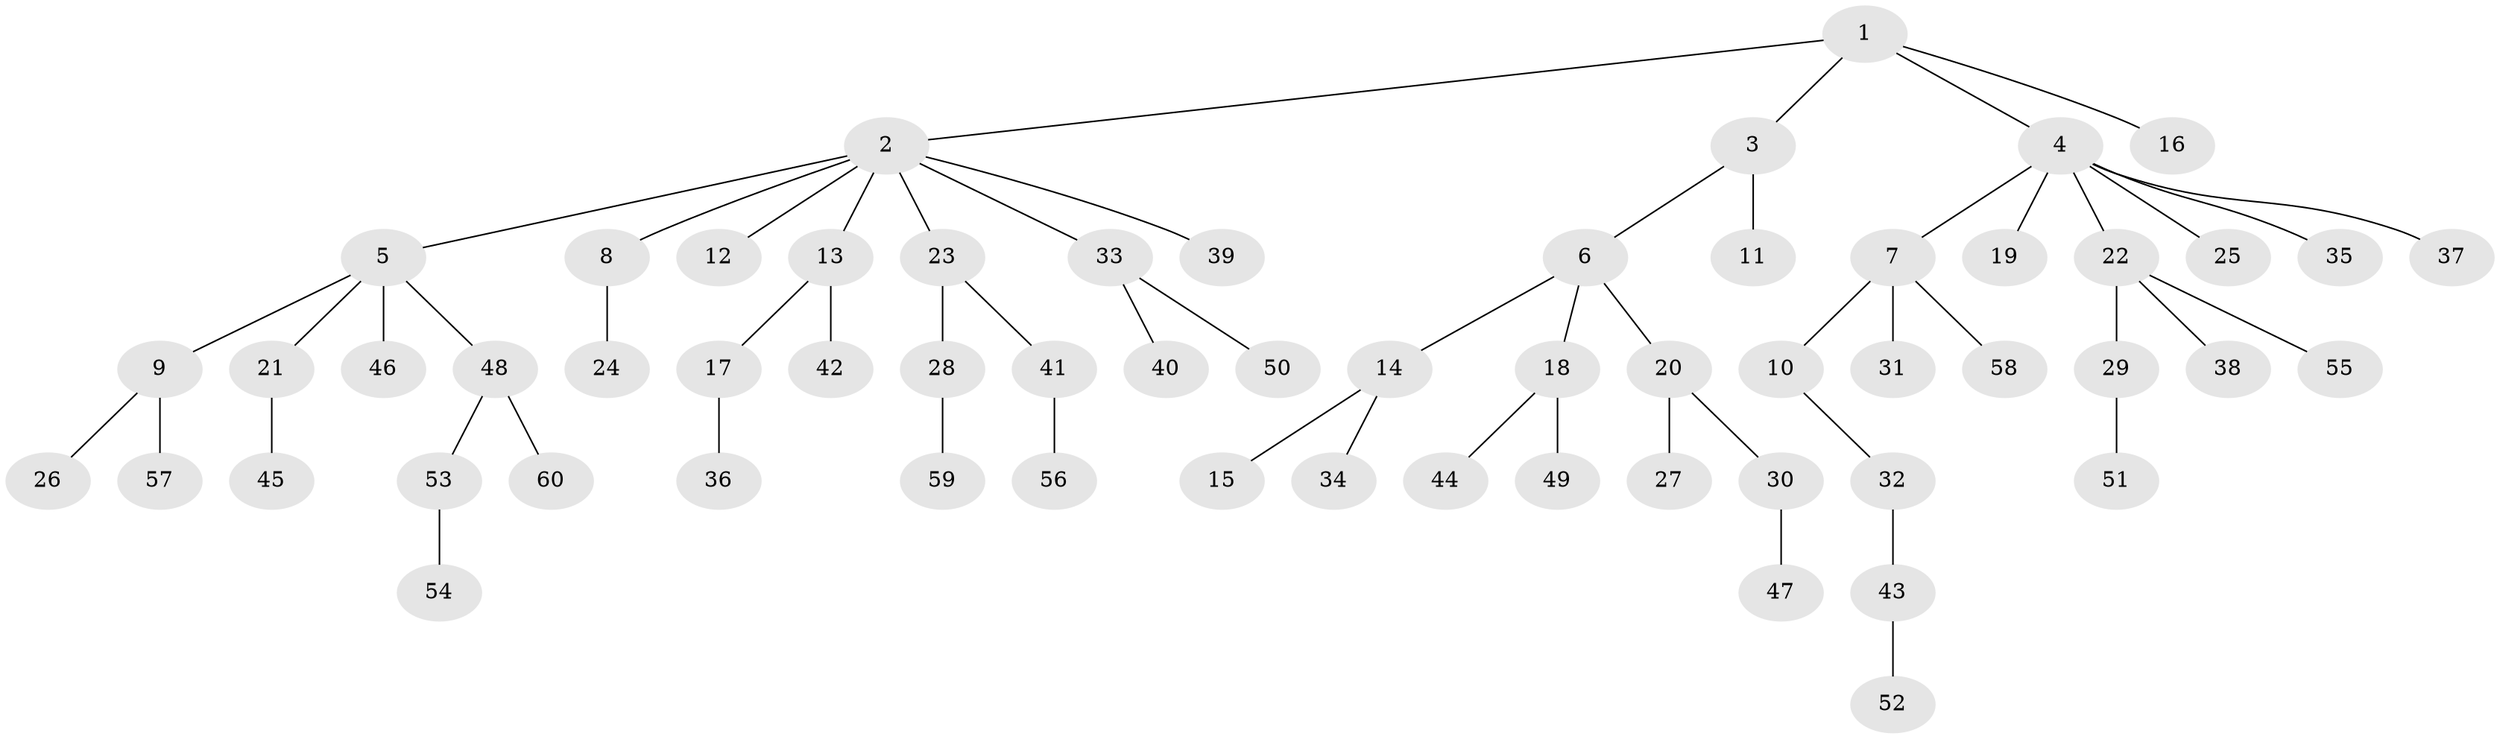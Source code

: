 // coarse degree distribution, {1: 0.6190476190476191, 4: 0.023809523809523808, 3: 0.023809523809523808, 2: 0.23809523809523808, 10: 0.023809523809523808, 8: 0.023809523809523808, 6: 0.023809523809523808, 5: 0.023809523809523808}
// Generated by graph-tools (version 1.1) at 2025/56/03/04/25 21:56:12]
// undirected, 60 vertices, 59 edges
graph export_dot {
graph [start="1"]
  node [color=gray90,style=filled];
  1;
  2;
  3;
  4;
  5;
  6;
  7;
  8;
  9;
  10;
  11;
  12;
  13;
  14;
  15;
  16;
  17;
  18;
  19;
  20;
  21;
  22;
  23;
  24;
  25;
  26;
  27;
  28;
  29;
  30;
  31;
  32;
  33;
  34;
  35;
  36;
  37;
  38;
  39;
  40;
  41;
  42;
  43;
  44;
  45;
  46;
  47;
  48;
  49;
  50;
  51;
  52;
  53;
  54;
  55;
  56;
  57;
  58;
  59;
  60;
  1 -- 2;
  1 -- 3;
  1 -- 4;
  1 -- 16;
  2 -- 5;
  2 -- 8;
  2 -- 12;
  2 -- 13;
  2 -- 23;
  2 -- 33;
  2 -- 39;
  3 -- 6;
  3 -- 11;
  4 -- 7;
  4 -- 19;
  4 -- 22;
  4 -- 25;
  4 -- 35;
  4 -- 37;
  5 -- 9;
  5 -- 21;
  5 -- 46;
  5 -- 48;
  6 -- 14;
  6 -- 18;
  6 -- 20;
  7 -- 10;
  7 -- 31;
  7 -- 58;
  8 -- 24;
  9 -- 26;
  9 -- 57;
  10 -- 32;
  13 -- 17;
  13 -- 42;
  14 -- 15;
  14 -- 34;
  17 -- 36;
  18 -- 44;
  18 -- 49;
  20 -- 27;
  20 -- 30;
  21 -- 45;
  22 -- 29;
  22 -- 38;
  22 -- 55;
  23 -- 28;
  23 -- 41;
  28 -- 59;
  29 -- 51;
  30 -- 47;
  32 -- 43;
  33 -- 40;
  33 -- 50;
  41 -- 56;
  43 -- 52;
  48 -- 53;
  48 -- 60;
  53 -- 54;
}
